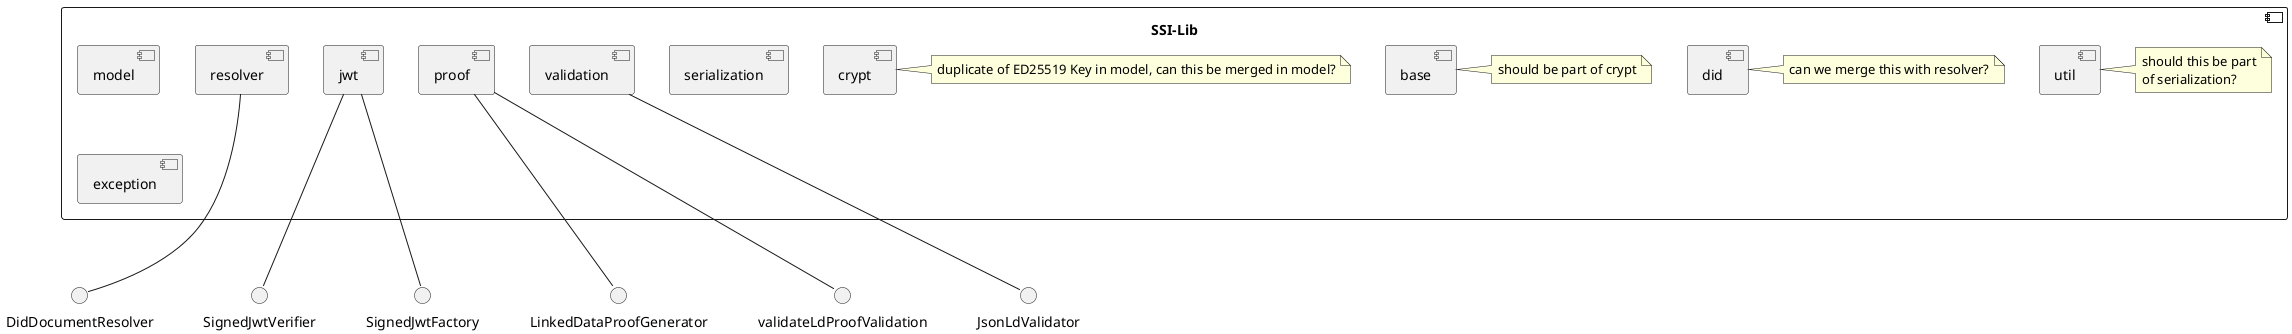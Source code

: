 @startuml SystemScope

component "SSI-Lib" as LIB {
    component resolver
    component jwt
    component model
    component proof
    component serialization
    component util
    note right: should this be part\nof serialization?
    component validation
    component exception
    component did
    note right: can we merge this with resolver?
    component base
    note right: should be part of crypt
    component crypt
    note right: duplicate of ED25519 Key in model, can this be merged in model?
}



interface DidDocumentResolver
resolver --- DidDocumentResolver

interface LinkedDataProofGenerator
interface validateLdProofValidation
proof --- LinkedDataProofGenerator
proof --- validateLdProofValidation

interface SignedJwtVerifier
jwt --- SignedJwtVerifier

interface SignedJwtFactory
jwt --- SignedJwtFactory

interface JsonLdValidator
validation --- JsonLdValidator
@enduml